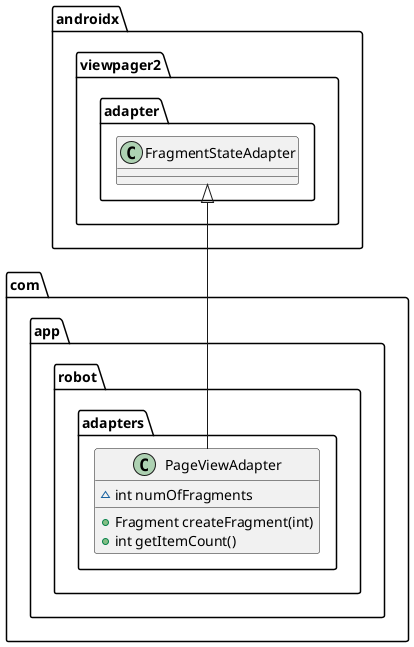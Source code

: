 @startuml
class com.app.robot.adapters.PageViewAdapter {
~ int numOfFragments
+ Fragment createFragment(int)
+ int getItemCount()
}


androidx.viewpager2.adapter.FragmentStateAdapter <|-- com.app.robot.adapters.PageViewAdapter
@enduml